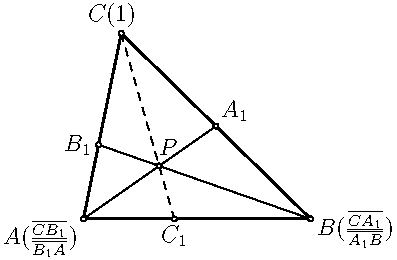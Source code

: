 import geometry;
size(7cm);

triangle t = triangleabc(7,5,6);
draw(t, linewidth(bp));



point C1=0.4*t.B;//intersectionpoint(bisector(t.VA), t.CB); 
point B1=0.4*t.C;//intersectionpoint(bisector(t.VB), t.AC);

//point c1=0.6*t.AB;//intersectionpoint(bisector(t.VC), t.AB); 
//draw(segment(a1, t.A));
point i  = intersectionpoint(line(C1, t.C), line(B1,t.B));
point A1 = intersectionpoint(line(t.A, i), t.BC);

draw(segment(A1, t.A));
draw(segment(B1, t.B));
draw(segment(C1, t.C), dashed);


dot("$A_1$", A1,NE, UnFill);
dot("$B_1$", B1, W, UnFill);
dot("$C_1$", C1, S, UnFill);

dot("$P$", i, N*1.5 + E*0.7, UnFill);



defaultmassformat="$%L(%.4g)$";

//mass A = mass(t.A, 1);
//mass B = mass(t.B, "a");
//mass C = mass(t.C, 1);

//dot("$A$", A, SW);
//dot("$B$", B, SE);
//dot("$C$", C, N);

label("$A(\frac{\overline{CB_1}}{\vphantom
	{\overline{AB'}}\overline{B_1A}})$", 
"$B(\frac{\overline{CA_1}}{\vphantom
	{\overline{AB'}}\overline{A_1B}})$", "$C(1)$", t);

dot(t.A, UnFill);
dot(t.B, UnFill);
dot(t.C, UnFill);





/*

markangle("$\alpha_2$", A1, t.A, t.C, radius=7mm, Arrow, fontsize(9));
markangle("$\alpha_1$", t.B, t.A, A1, radius=6mm, Arrow, fontsize(9));

markangle("$\gamma_1$", t.A, t.C, C1, radius=6mm, Arrow, fontsize(9));
markangle("$\gamma_2$", C1, t.C, t.B, radius=7mm, Arrow, fontsize(9));


markangle("$\beta_1$", t.C, t.B, B1, radius=8mm, Arrow, fontsize(9));
markangle("$\beta_2$", B1, t.B, t.A, radius=9mm, Arrow, fontsize(9));

*/
